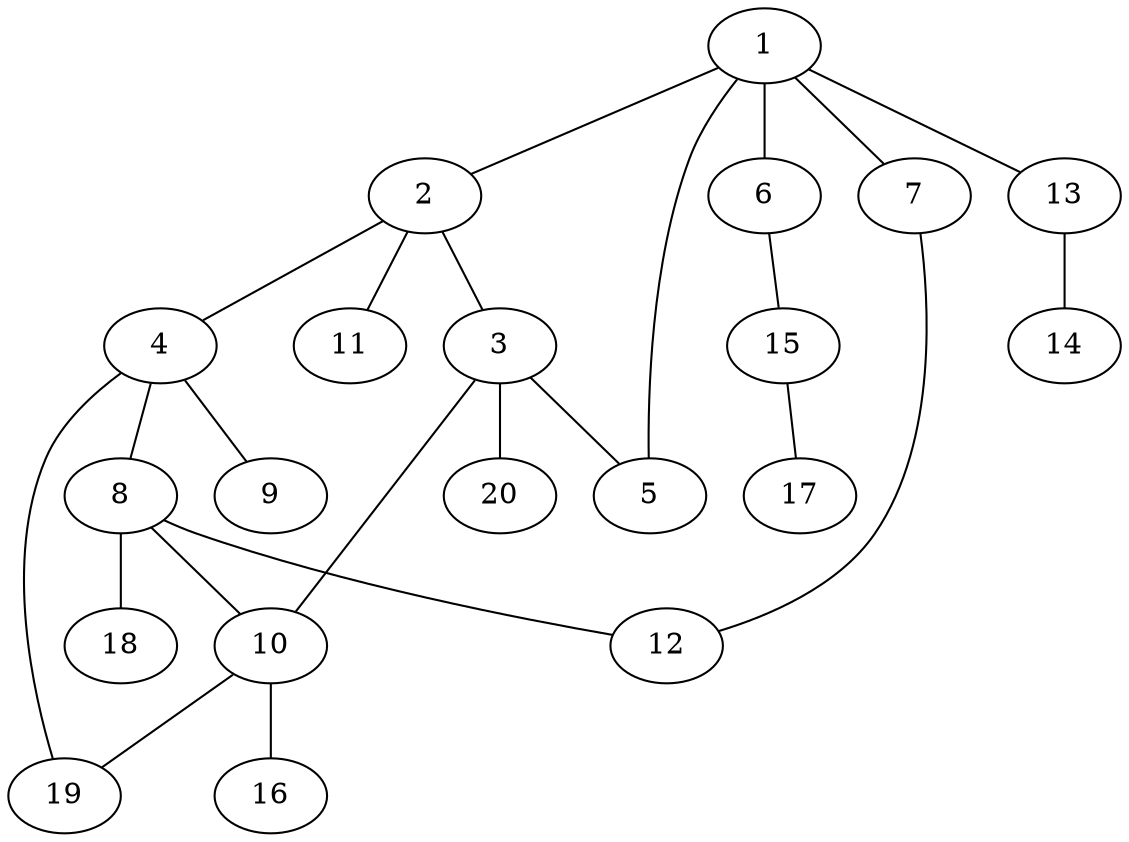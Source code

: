graph graphname {1--2
1--5
1--6
1--7
1--13
2--3
2--4
2--11
3--5
3--10
3--20
4--8
4--9
4--19
6--15
7--12
8--10
8--12
8--18
10--16
10--19
13--14
15--17
}